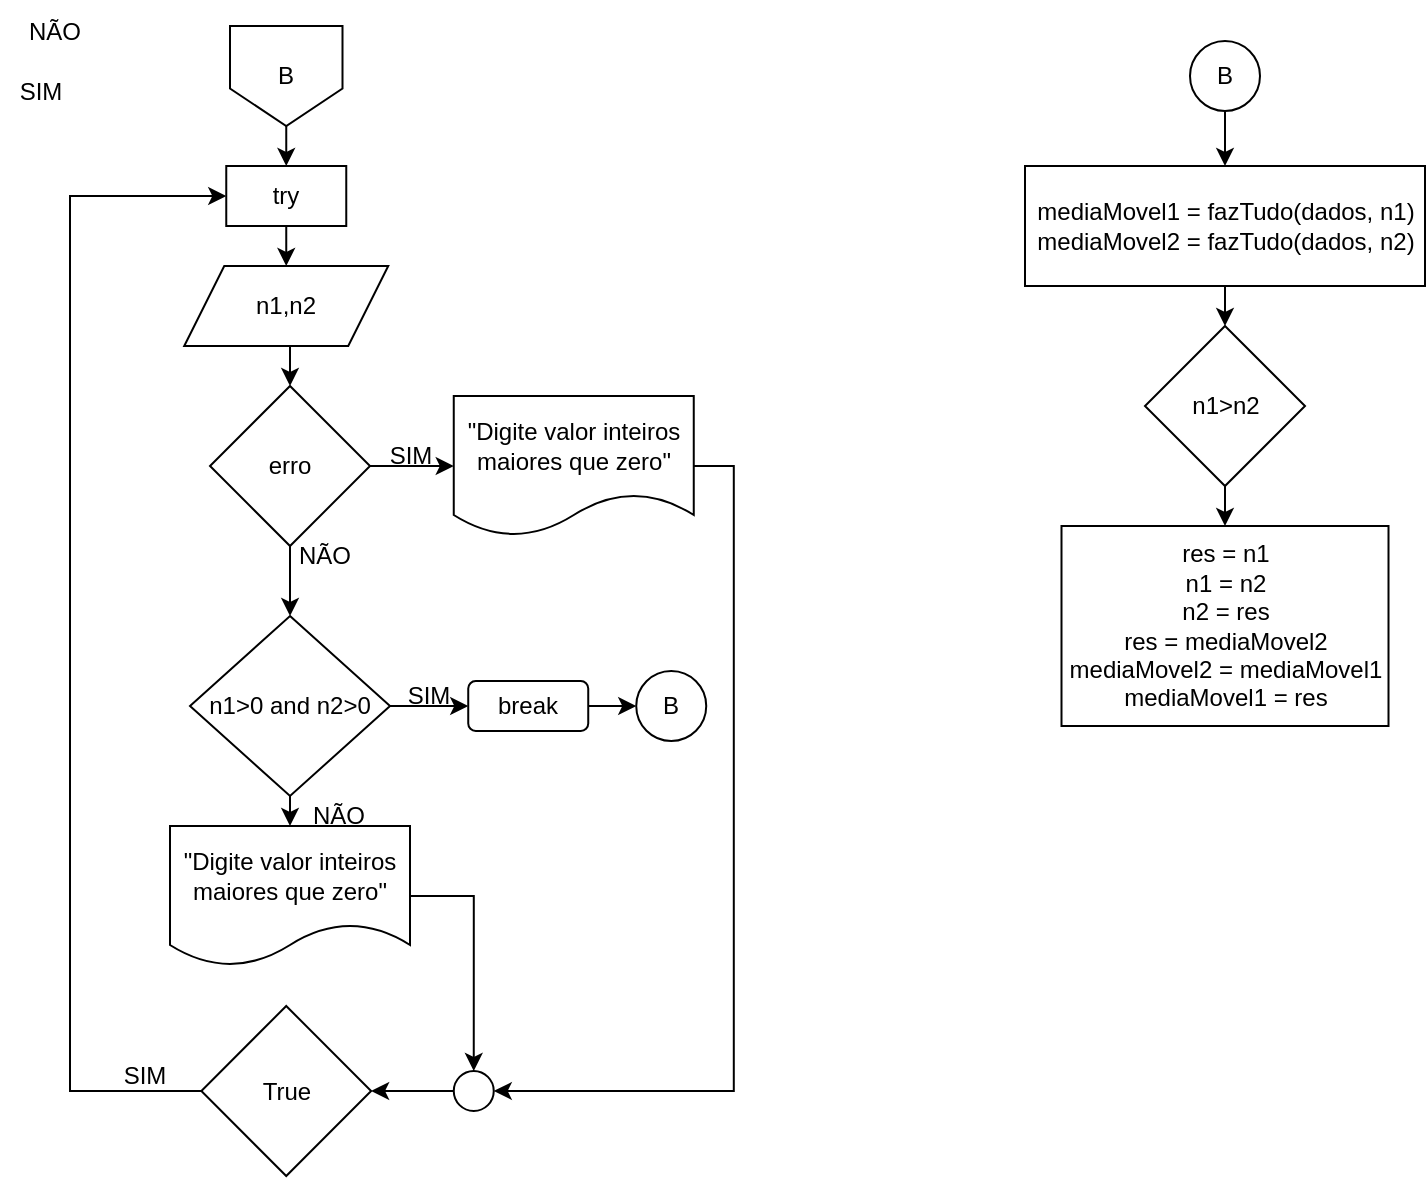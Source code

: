 <mxfile version="22.1.4" type="github">
  <diagram name="Página-1" id="QIkaa7FpWb9kJ1rEZL3E">
    <mxGraphModel dx="880" dy="2822" grid="1" gridSize="10" guides="1" tooltips="1" connect="1" arrows="1" fold="1" page="1" pageScale="1" pageWidth="827" pageHeight="1169" math="0" shadow="0">
      <root>
        <mxCell id="0" />
        <mxCell id="1" parent="0" />
        <mxCell id="CpG273iNzydgMhIaWvPI-3" style="edgeStyle=orthogonalEdgeStyle;rounded=0;orthogonalLoop=1;jettySize=auto;html=1;exitX=0.5;exitY=1;exitDx=0;exitDy=0;entryX=0.5;entryY=0;entryDx=0;entryDy=0;" edge="1" parent="1" source="CpG273iNzydgMhIaWvPI-1" target="CpG273iNzydgMhIaWvPI-2">
          <mxGeometry relative="1" as="geometry" />
        </mxCell>
        <mxCell id="CpG273iNzydgMhIaWvPI-1" value="B" style="shape=offPageConnector;whiteSpace=wrap;html=1;" vertex="1" parent="1">
          <mxGeometry x="120" y="-2320" width="56.25" height="50" as="geometry" />
        </mxCell>
        <mxCell id="CpG273iNzydgMhIaWvPI-59" style="edgeStyle=orthogonalEdgeStyle;rounded=0;orthogonalLoop=1;jettySize=auto;html=1;exitX=0.5;exitY=1;exitDx=0;exitDy=0;entryX=0.5;entryY=0;entryDx=0;entryDy=0;" edge="1" parent="1" source="CpG273iNzydgMhIaWvPI-2" target="CpG273iNzydgMhIaWvPI-4">
          <mxGeometry relative="1" as="geometry" />
        </mxCell>
        <mxCell id="CpG273iNzydgMhIaWvPI-2" value="try" style="rounded=0;whiteSpace=wrap;html=1;" vertex="1" parent="1">
          <mxGeometry x="118.13" y="-2250" width="60" height="30" as="geometry" />
        </mxCell>
        <mxCell id="CpG273iNzydgMhIaWvPI-60" style="edgeStyle=orthogonalEdgeStyle;rounded=0;orthogonalLoop=1;jettySize=auto;html=1;exitX=0.5;exitY=1;exitDx=0;exitDy=0;entryX=0.5;entryY=0;entryDx=0;entryDy=0;" edge="1" parent="1" source="CpG273iNzydgMhIaWvPI-4" target="CpG273iNzydgMhIaWvPI-21">
          <mxGeometry relative="1" as="geometry" />
        </mxCell>
        <mxCell id="CpG273iNzydgMhIaWvPI-4" value="n1,n2" style="shape=parallelogram;perimeter=parallelogramPerimeter;whiteSpace=wrap;html=1;fixedSize=1;" vertex="1" parent="1">
          <mxGeometry x="97.12" y="-2200" width="102" height="40" as="geometry" />
        </mxCell>
        <mxCell id="CpG273iNzydgMhIaWvPI-19" style="edgeStyle=orthogonalEdgeStyle;rounded=0;orthogonalLoop=1;jettySize=auto;html=1;exitX=0.5;exitY=1;exitDx=0;exitDy=0;entryX=0.5;entryY=0;entryDx=0;entryDy=0;" edge="1" parent="1" source="CpG273iNzydgMhIaWvPI-6" target="CpG273iNzydgMhIaWvPI-18">
          <mxGeometry relative="1" as="geometry" />
        </mxCell>
        <mxCell id="CpG273iNzydgMhIaWvPI-66" style="edgeStyle=orthogonalEdgeStyle;rounded=0;orthogonalLoop=1;jettySize=auto;html=1;exitX=1;exitY=0.5;exitDx=0;exitDy=0;entryX=0;entryY=0.5;entryDx=0;entryDy=0;" edge="1" parent="1" source="CpG273iNzydgMhIaWvPI-6" target="CpG273iNzydgMhIaWvPI-16">
          <mxGeometry relative="1" as="geometry" />
        </mxCell>
        <mxCell id="CpG273iNzydgMhIaWvPI-6" value="n1&amp;gt;0 and n2&amp;gt;0" style="rhombus;whiteSpace=wrap;html=1;" vertex="1" parent="1">
          <mxGeometry x="100.01" y="-2025" width="100" height="90" as="geometry" />
        </mxCell>
        <mxCell id="CpG273iNzydgMhIaWvPI-12" value="NÃO" style="text;html=1;align=center;verticalAlign=middle;resizable=0;points=[];autosize=1;strokeColor=none;fillColor=none;" vertex="1" parent="1">
          <mxGeometry x="7.13" y="-2332.5" width="50" height="30" as="geometry" />
        </mxCell>
        <mxCell id="CpG273iNzydgMhIaWvPI-13" value="SIM" style="text;html=1;align=center;verticalAlign=middle;resizable=0;points=[];autosize=1;strokeColor=none;fillColor=none;" vertex="1" parent="1">
          <mxGeometry x="5" y="-2302.5" width="40" height="30" as="geometry" />
        </mxCell>
        <mxCell id="CpG273iNzydgMhIaWvPI-15" value="SIM" style="text;html=1;align=center;verticalAlign=middle;resizable=0;points=[];autosize=1;strokeColor=none;fillColor=none;" vertex="1" parent="1">
          <mxGeometry x="199.12" y="-2000" width="40" height="30" as="geometry" />
        </mxCell>
        <mxCell id="CpG273iNzydgMhIaWvPI-67" style="edgeStyle=orthogonalEdgeStyle;rounded=0;orthogonalLoop=1;jettySize=auto;html=1;exitX=1;exitY=0.5;exitDx=0;exitDy=0;entryX=0;entryY=0.5;entryDx=0;entryDy=0;" edge="1" parent="1" source="CpG273iNzydgMhIaWvPI-16" target="CpG273iNzydgMhIaWvPI-56">
          <mxGeometry relative="1" as="geometry" />
        </mxCell>
        <mxCell id="CpG273iNzydgMhIaWvPI-16" value="break" style="rounded=1;whiteSpace=wrap;html=1;" vertex="1" parent="1">
          <mxGeometry x="239.12" y="-1992.5" width="60" height="25" as="geometry" />
        </mxCell>
        <mxCell id="CpG273iNzydgMhIaWvPI-55" style="edgeStyle=orthogonalEdgeStyle;rounded=0;orthogonalLoop=1;jettySize=auto;html=1;exitX=1;exitY=0.5;exitDx=0;exitDy=0;entryX=0.5;entryY=0;entryDx=0;entryDy=0;" edge="1" parent="1" source="CpG273iNzydgMhIaWvPI-18" target="CpG273iNzydgMhIaWvPI-52">
          <mxGeometry relative="1" as="geometry" />
        </mxCell>
        <mxCell id="CpG273iNzydgMhIaWvPI-18" value="&quot;Digite valor inteiros maiores que zero&quot;" style="shape=document;whiteSpace=wrap;html=1;boundedLbl=1;" vertex="1" parent="1">
          <mxGeometry x="90" y="-1920" width="120" height="70" as="geometry" />
        </mxCell>
        <mxCell id="CpG273iNzydgMhIaWvPI-20" value="NÃO" style="text;html=1;align=center;verticalAlign=middle;resizable=0;points=[];autosize=1;strokeColor=none;fillColor=none;" vertex="1" parent="1">
          <mxGeometry x="149.12" y="-1940" width="50" height="30" as="geometry" />
        </mxCell>
        <mxCell id="CpG273iNzydgMhIaWvPI-43" style="edgeStyle=orthogonalEdgeStyle;rounded=0;orthogonalLoop=1;jettySize=auto;html=1;exitX=1;exitY=0.5;exitDx=0;exitDy=0;entryX=0;entryY=0.5;entryDx=0;entryDy=0;" edge="1" parent="1" source="CpG273iNzydgMhIaWvPI-21" target="CpG273iNzydgMhIaWvPI-26">
          <mxGeometry relative="1" as="geometry" />
        </mxCell>
        <mxCell id="CpG273iNzydgMhIaWvPI-61" style="edgeStyle=orthogonalEdgeStyle;rounded=0;orthogonalLoop=1;jettySize=auto;html=1;exitX=0.5;exitY=1;exitDx=0;exitDy=0;entryX=0.5;entryY=0;entryDx=0;entryDy=0;" edge="1" parent="1" source="CpG273iNzydgMhIaWvPI-21" target="CpG273iNzydgMhIaWvPI-6">
          <mxGeometry relative="1" as="geometry" />
        </mxCell>
        <mxCell id="CpG273iNzydgMhIaWvPI-21" value="erro" style="rhombus;whiteSpace=wrap;html=1;" vertex="1" parent="1">
          <mxGeometry x="110.01" y="-2140" width="80" height="80" as="geometry" />
        </mxCell>
        <mxCell id="CpG273iNzydgMhIaWvPI-54" style="edgeStyle=orthogonalEdgeStyle;rounded=0;orthogonalLoop=1;jettySize=auto;html=1;exitX=1;exitY=0.5;exitDx=0;exitDy=0;entryX=1;entryY=0.5;entryDx=0;entryDy=0;" edge="1" parent="1" source="CpG273iNzydgMhIaWvPI-26" target="CpG273iNzydgMhIaWvPI-52">
          <mxGeometry relative="1" as="geometry" />
        </mxCell>
        <mxCell id="CpG273iNzydgMhIaWvPI-26" value="&quot;Digite valor inteiros maiores que zero&quot;" style="shape=document;whiteSpace=wrap;html=1;boundedLbl=1;" vertex="1" parent="1">
          <mxGeometry x="231.88" y="-2135" width="120" height="70" as="geometry" />
        </mxCell>
        <mxCell id="CpG273iNzydgMhIaWvPI-47" style="edgeStyle=orthogonalEdgeStyle;rounded=0;orthogonalLoop=1;jettySize=auto;html=1;exitX=0;exitY=0.5;exitDx=0;exitDy=0;entryX=0;entryY=0.5;entryDx=0;entryDy=0;" edge="1" parent="1" source="CpG273iNzydgMhIaWvPI-30" target="CpG273iNzydgMhIaWvPI-2">
          <mxGeometry relative="1" as="geometry">
            <Array as="points">
              <mxPoint x="40" y="-1787" />
              <mxPoint x="40" y="-2235" />
            </Array>
          </mxGeometry>
        </mxCell>
        <mxCell id="CpG273iNzydgMhIaWvPI-30" value="True" style="rhombus;whiteSpace=wrap;html=1;" vertex="1" parent="1">
          <mxGeometry x="105.68" y="-1830" width="84.88" height="85" as="geometry" />
        </mxCell>
        <mxCell id="CpG273iNzydgMhIaWvPI-48" value="SIM" style="text;html=1;align=center;verticalAlign=middle;resizable=0;points=[];autosize=1;strokeColor=none;fillColor=none;" vertex="1" parent="1">
          <mxGeometry x="57.13" y="-1810" width="40" height="30" as="geometry" />
        </mxCell>
        <mxCell id="CpG273iNzydgMhIaWvPI-50" value="NÃO" style="text;html=1;align=center;verticalAlign=middle;resizable=0;points=[];autosize=1;strokeColor=none;fillColor=none;" vertex="1" parent="1">
          <mxGeometry x="141.88" y="-2070" width="50" height="30" as="geometry" />
        </mxCell>
        <mxCell id="CpG273iNzydgMhIaWvPI-51" value="SIM" style="text;html=1;align=center;verticalAlign=middle;resizable=0;points=[];autosize=1;strokeColor=none;fillColor=none;" vertex="1" parent="1">
          <mxGeometry x="190" y="-2120" width="40" height="30" as="geometry" />
        </mxCell>
        <mxCell id="CpG273iNzydgMhIaWvPI-53" style="edgeStyle=orthogonalEdgeStyle;rounded=0;orthogonalLoop=1;jettySize=auto;html=1;exitX=0;exitY=0.5;exitDx=0;exitDy=0;entryX=1;entryY=0.5;entryDx=0;entryDy=0;" edge="1" parent="1" source="CpG273iNzydgMhIaWvPI-52" target="CpG273iNzydgMhIaWvPI-30">
          <mxGeometry relative="1" as="geometry" />
        </mxCell>
        <mxCell id="CpG273iNzydgMhIaWvPI-52" value="" style="ellipse;whiteSpace=wrap;html=1;aspect=fixed;" vertex="1" parent="1">
          <mxGeometry x="231.88" y="-1797.5" width="20" height="20" as="geometry" />
        </mxCell>
        <mxCell id="CpG273iNzydgMhIaWvPI-56" value="B" style="ellipse;whiteSpace=wrap;html=1;aspect=fixed;" vertex="1" parent="1">
          <mxGeometry x="323.12" y="-1997.5" width="35" height="35" as="geometry" />
        </mxCell>
        <mxCell id="CpG273iNzydgMhIaWvPI-69" style="edgeStyle=orthogonalEdgeStyle;rounded=0;orthogonalLoop=1;jettySize=auto;html=1;exitX=0.5;exitY=1;exitDx=0;exitDy=0;entryX=0.5;entryY=0;entryDx=0;entryDy=0;" edge="1" parent="1" source="CpG273iNzydgMhIaWvPI-58" target="CpG273iNzydgMhIaWvPI-68">
          <mxGeometry relative="1" as="geometry" />
        </mxCell>
        <mxCell id="CpG273iNzydgMhIaWvPI-58" value="B" style="ellipse;whiteSpace=wrap;html=1;aspect=fixed;" vertex="1" parent="1">
          <mxGeometry x="600" y="-2312.5" width="35" height="35" as="geometry" />
        </mxCell>
        <mxCell id="CpG273iNzydgMhIaWvPI-71" style="edgeStyle=orthogonalEdgeStyle;rounded=0;orthogonalLoop=1;jettySize=auto;html=1;exitX=0.5;exitY=1;exitDx=0;exitDy=0;entryX=0.5;entryY=0;entryDx=0;entryDy=0;" edge="1" parent="1" source="CpG273iNzydgMhIaWvPI-68" target="CpG273iNzydgMhIaWvPI-70">
          <mxGeometry relative="1" as="geometry" />
        </mxCell>
        <mxCell id="CpG273iNzydgMhIaWvPI-68" value="mediaMovel1 = fazTudo(dados, n1) &lt;br&gt;mediaMovel2 = fazTudo(dados, n2)" style="rounded=0;whiteSpace=wrap;html=1;" vertex="1" parent="1">
          <mxGeometry x="517.5" y="-2250" width="200" height="60" as="geometry" />
        </mxCell>
        <mxCell id="CpG273iNzydgMhIaWvPI-73" style="edgeStyle=orthogonalEdgeStyle;rounded=0;orthogonalLoop=1;jettySize=auto;html=1;exitX=0.5;exitY=1;exitDx=0;exitDy=0;entryX=0.5;entryY=0;entryDx=0;entryDy=0;" edge="1" parent="1" source="CpG273iNzydgMhIaWvPI-70" target="CpG273iNzydgMhIaWvPI-72">
          <mxGeometry relative="1" as="geometry" />
        </mxCell>
        <mxCell id="CpG273iNzydgMhIaWvPI-70" value="n1&amp;gt;n2" style="rhombus;whiteSpace=wrap;html=1;" vertex="1" parent="1">
          <mxGeometry x="577.5" y="-2170" width="80" height="80" as="geometry" />
        </mxCell>
        <mxCell id="CpG273iNzydgMhIaWvPI-72" value="res = n1&lt;br&gt;n1 = n2&lt;br&gt;n2 = res&lt;br&gt;res = mediaMovel2&lt;br&gt;mediaMovel2 = mediaMovel1&lt;br&gt;mediaMovel1 = res" style="rounded=0;whiteSpace=wrap;html=1;" vertex="1" parent="1">
          <mxGeometry x="535.75" y="-2070" width="163.5" height="100" as="geometry" />
        </mxCell>
      </root>
    </mxGraphModel>
  </diagram>
</mxfile>
